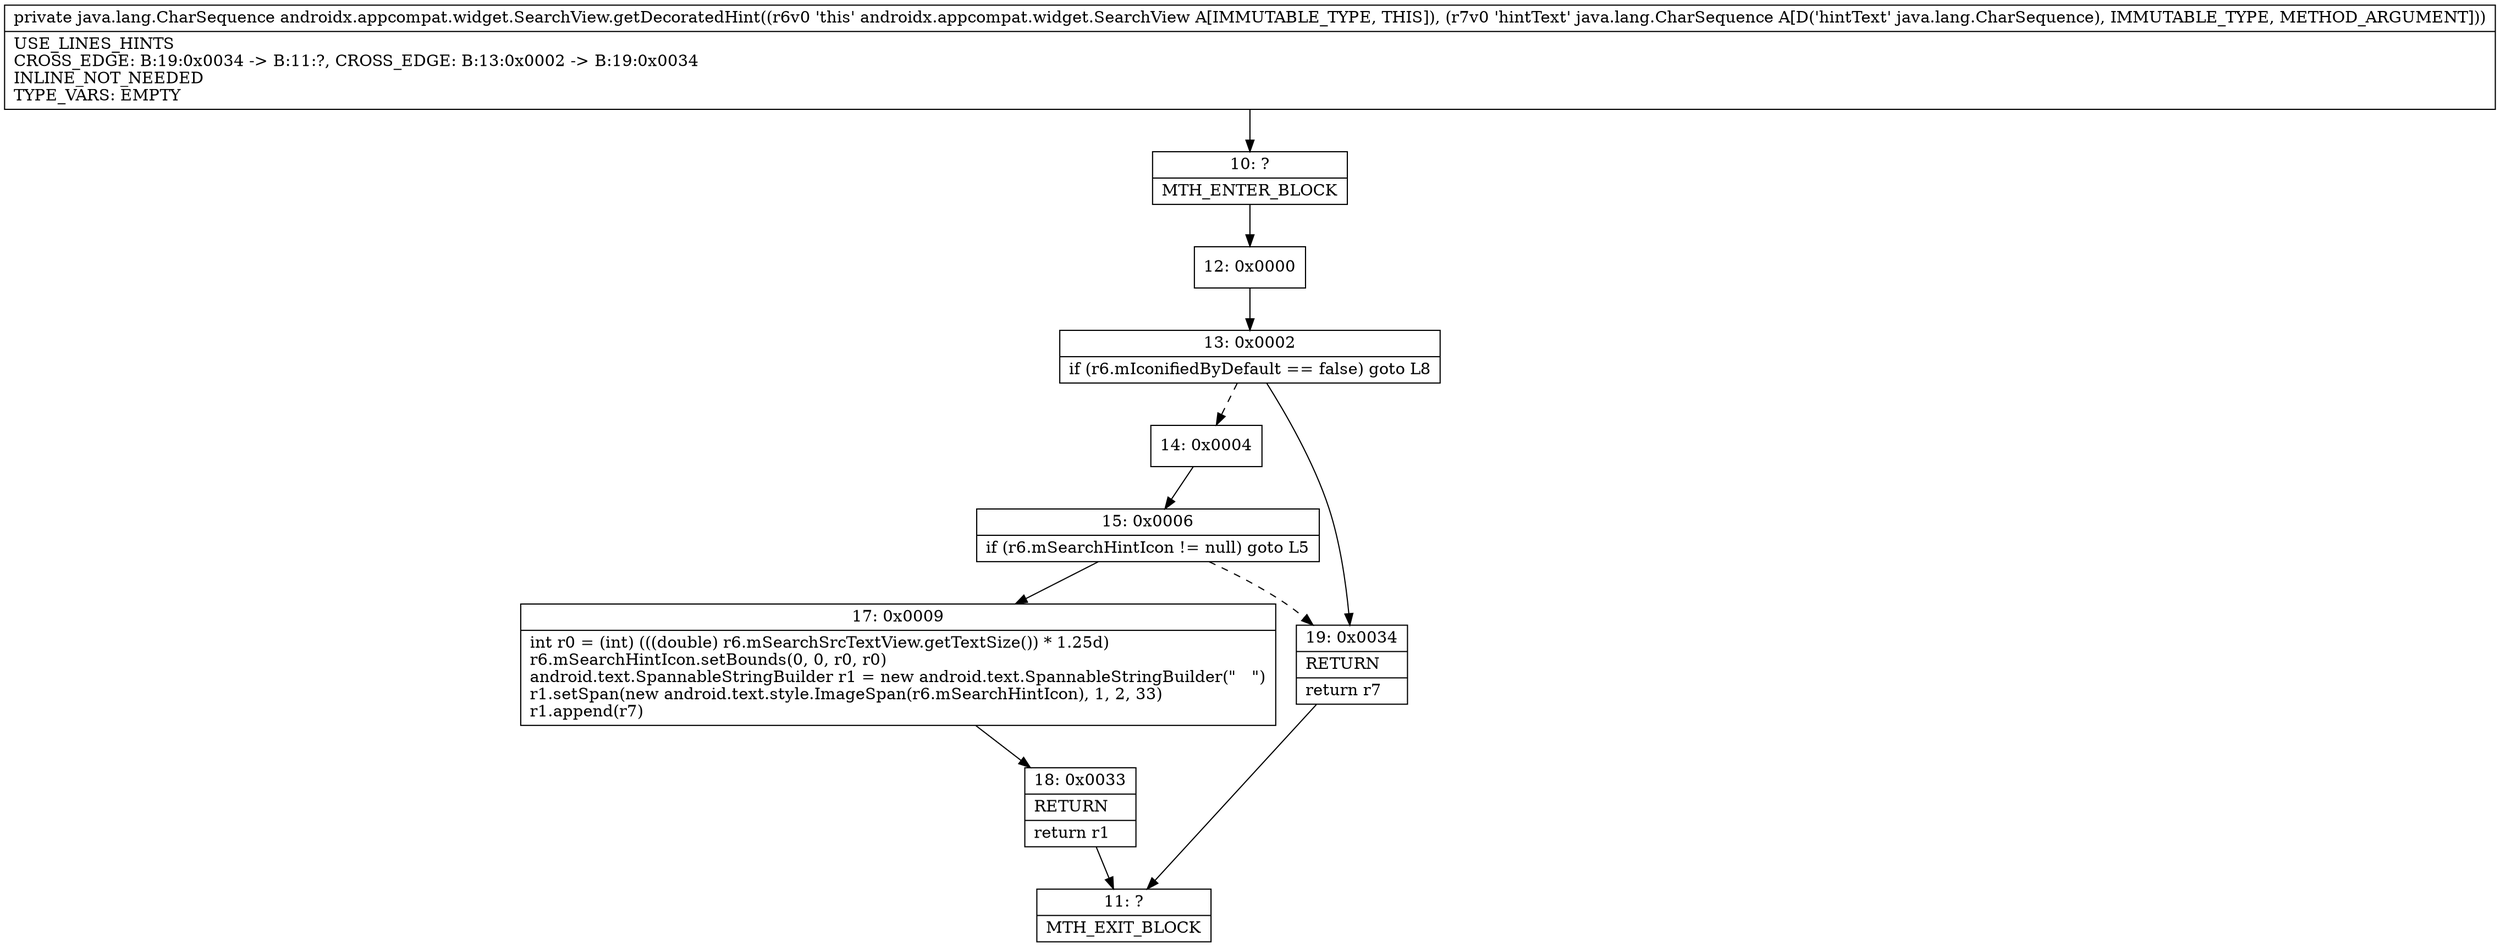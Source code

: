 digraph "CFG forandroidx.appcompat.widget.SearchView.getDecoratedHint(Ljava\/lang\/CharSequence;)Ljava\/lang\/CharSequence;" {
Node_10 [shape=record,label="{10\:\ ?|MTH_ENTER_BLOCK\l}"];
Node_12 [shape=record,label="{12\:\ 0x0000}"];
Node_13 [shape=record,label="{13\:\ 0x0002|if (r6.mIconifiedByDefault == false) goto L8\l}"];
Node_14 [shape=record,label="{14\:\ 0x0004}"];
Node_15 [shape=record,label="{15\:\ 0x0006|if (r6.mSearchHintIcon != null) goto L5\l}"];
Node_17 [shape=record,label="{17\:\ 0x0009|int r0 = (int) (((double) r6.mSearchSrcTextView.getTextSize()) * 1.25d)\lr6.mSearchHintIcon.setBounds(0, 0, r0, r0)\landroid.text.SpannableStringBuilder r1 = new android.text.SpannableStringBuilder(\"   \")\lr1.setSpan(new android.text.style.ImageSpan(r6.mSearchHintIcon), 1, 2, 33)\lr1.append(r7)\l}"];
Node_18 [shape=record,label="{18\:\ 0x0033|RETURN\l|return r1\l}"];
Node_11 [shape=record,label="{11\:\ ?|MTH_EXIT_BLOCK\l}"];
Node_19 [shape=record,label="{19\:\ 0x0034|RETURN\l|return r7\l}"];
MethodNode[shape=record,label="{private java.lang.CharSequence androidx.appcompat.widget.SearchView.getDecoratedHint((r6v0 'this' androidx.appcompat.widget.SearchView A[IMMUTABLE_TYPE, THIS]), (r7v0 'hintText' java.lang.CharSequence A[D('hintText' java.lang.CharSequence), IMMUTABLE_TYPE, METHOD_ARGUMENT]))  | USE_LINES_HINTS\lCROSS_EDGE: B:19:0x0034 \-\> B:11:?, CROSS_EDGE: B:13:0x0002 \-\> B:19:0x0034\lINLINE_NOT_NEEDED\lTYPE_VARS: EMPTY\l}"];
MethodNode -> Node_10;Node_10 -> Node_12;
Node_12 -> Node_13;
Node_13 -> Node_14[style=dashed];
Node_13 -> Node_19;
Node_14 -> Node_15;
Node_15 -> Node_17;
Node_15 -> Node_19[style=dashed];
Node_17 -> Node_18;
Node_18 -> Node_11;
Node_19 -> Node_11;
}

